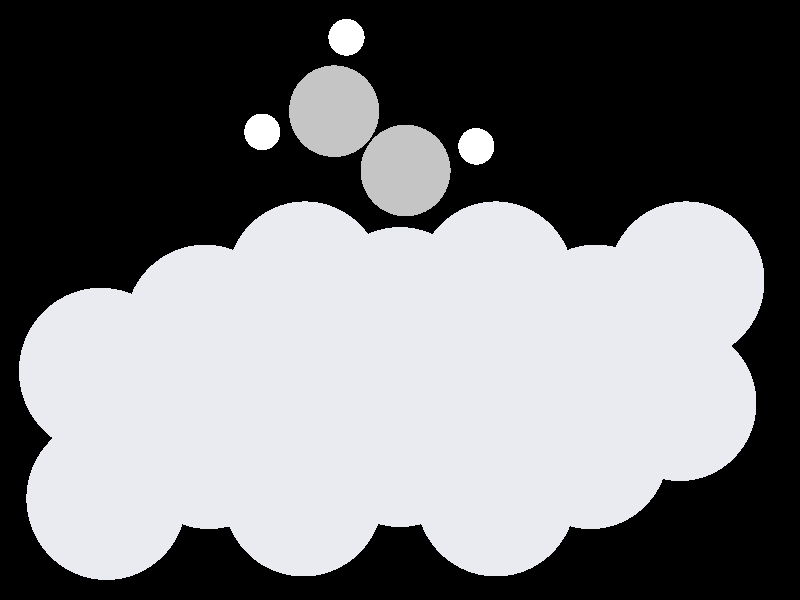 #include "colors.inc"
#include "finish.inc"

global_settings {assumed_gamma 1 max_trace_level 6}
background {color White transmit 1.0}
camera {perspective
  right -11.34*x up 8.37*y
  direction 100.00*z
  location <0,0,100.00> look_at <0,0,0>}


light_source {<  2.00,   3.00,  40.00> color White
  area_light <0.70, 0, 0>, <0, 0.70, 0>, 3, 3
  adaptive 1 jitter}
// no fog
#declare simple = finish {phong 0.7}
#declare pale = finish {ambient 0.5 diffuse 0.85 roughness 0.001 specular 0.200 }
#declare intermediate = finish {ambient 0.3 diffuse 0.6 specular 0.1 roughness 0.04}
#declare vmd = finish {ambient 0.0 diffuse 0.65 phong 0.1 phong_size 40.0 specular 0.5 }
#declare jmol = finish {ambient 0.2 diffuse 0.6 specular 1 roughness 0.001 metallic}
#declare ase2 = finish {ambient 0.05 brilliance 3 diffuse 0.6 metallic specular 0.7 roughness 0.04 reflection 0.15}
#declare ase3 = finish {ambient 0.15 brilliance 2 diffuse 0.6 metallic specular 1.0 roughness 0.001 reflection 0.0}
#declare glass = finish {ambient 0.05 diffuse 0.3 specular 1.0 roughness 0.001}
#declare glass2 = finish {ambient 0.01 diffuse 0.3 specular 1.0 reflection 0.25 roughness 0.001}
#declare Rcell = 0.050;
#declare Rbond = 0.100;

#macro atom(LOC, R, COL, TRANS, FIN)
  sphere{LOC, R texture{pigment{color COL transmit TRANS} finish{FIN}}}
#end
#macro constrain(LOC, R, COL, TRANS FIN)
union{torus{R, Rcell rotate 45*z texture{pigment{color COL transmit TRANS} finish{FIN}}}
     torus{R, Rcell rotate -45*z texture{pigment{color COL transmit TRANS} finish{FIN}}}
     translate LOC}
#end

// no cell vertices
atom(< -4.25,  -2.83,  -2.18>, 1.16, rgb <0.82, 0.82, 0.88>, 0.0, ase3) // #0
atom(< -1.40,  -2.78,  -2.18>, 1.16, rgb <0.82, 0.82, 0.88>, 0.0, ase3) // #1
atom(<  1.39,  -2.78,  -2.18>, 1.16, rgb <0.82, 0.82, 0.88>, 0.0, ase3) // #2
atom(< -2.83,  -2.18,  -4.54>, 1.16, rgb <0.82, 0.82, 0.88>, 0.0, ase3) // #3
atom(< -0.00,  -2.15,  -4.52>, 1.16, rgb <0.82, 0.82, 0.88>, 0.0, ase3) // #4
atom(<  2.82,  -2.18,  -4.54>, 1.16, rgb <0.82, 0.82, 0.88>, 0.0, ase3) // #5
atom(< -1.42,  -1.55,  -6.91>, 1.16, rgb <0.82, 0.82, 0.88>, 0.0, ase3) // #6
atom(<  1.41,  -1.55,  -6.91>, 1.16, rgb <0.82, 0.82, 0.88>, 0.0, ase3) // #7
atom(<  4.24,  -1.54,  -6.91>, 1.16, rgb <0.82, 0.82, 0.88>, 0.0, ase3) // #8
atom(< -4.24,  -0.99,  -0.00>, 1.16, rgb <0.82, 0.82, 0.88>, 0.0, ase3) // #9
atom(< -1.41,  -0.99,  -0.00>, 1.16, rgb <0.82, 0.82, 0.88>, 0.0, ase3) // #10
atom(<  1.42,  -0.99,   0.00>, 1.16, rgb <0.82, 0.82, 0.88>, 0.0, ase3) // #11
atom(< -2.83,  -0.37,  -2.37>, 1.16, rgb <0.82, 0.82, 0.88>, 0.0, ase3) // #12
atom(<  0.00,  -0.12,  -2.31>, 1.16, rgb <0.82, 0.82, 0.88>, 0.0, ase3) // #13
atom(<  2.84,  -0.37,  -2.37>, 1.16, rgb <0.82, 0.82, 0.88>, 0.0, ase3) // #14
atom(< -1.41,   0.28,  -4.74>, 1.16, rgb <0.82, 0.82, 0.88>, 0.0, ase3) // #15
atom(<  1.42,   0.28,  -4.74>, 1.16, rgb <0.82, 0.82, 0.88>, 0.0, ase3) // #16
atom(<  4.25,   0.28,  -4.74>, 1.16, rgb <0.82, 0.82, 0.88>, 0.0, ase3) // #17
atom(<  0.08,   1.84,  -1.86>, 0.65, rgb <0.56, 0.56, 0.56>, 0.0, ase3) // #18
atom(< -0.95,   2.68,  -1.75>, 0.65, rgb <0.56, 0.56, 0.56>, 0.0, ase3) // #19
atom(<  1.10,   2.18,  -1.70>, 0.26, rgb <1.00, 1.00, 1.00>, 0.0, ase3) // #20
atom(< -0.77,   3.72,  -1.50>, 0.26, rgb <1.00, 1.00, 1.00>, 0.0, ase3) // #21
atom(< -1.99,   2.39,  -1.89>, 0.26, rgb <1.00, 1.00, 1.00>, 0.0, ase3) // #22

// no constraints

